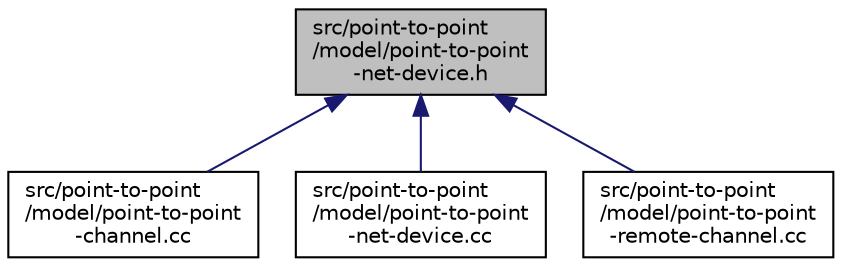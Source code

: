 digraph "src/point-to-point/model/point-to-point-net-device.h"
{
 // LATEX_PDF_SIZE
  edge [fontname="Helvetica",fontsize="10",labelfontname="Helvetica",labelfontsize="10"];
  node [fontname="Helvetica",fontsize="10",shape=record];
  Node1 [label="src/point-to-point\l/model/point-to-point\l-net-device.h",height=0.2,width=0.4,color="black", fillcolor="grey75", style="filled", fontcolor="black",tooltip=" "];
  Node1 -> Node2 [dir="back",color="midnightblue",fontsize="10",style="solid",fontname="Helvetica"];
  Node2 [label="src/point-to-point\l/model/point-to-point\l-channel.cc",height=0.2,width=0.4,color="black", fillcolor="white", style="filled",URL="$point-to-point-channel_8cc.html",tooltip=" "];
  Node1 -> Node3 [dir="back",color="midnightblue",fontsize="10",style="solid",fontname="Helvetica"];
  Node3 [label="src/point-to-point\l/model/point-to-point\l-net-device.cc",height=0.2,width=0.4,color="black", fillcolor="white", style="filled",URL="$point-to-point-net-device_8cc.html",tooltip=" "];
  Node1 -> Node4 [dir="back",color="midnightblue",fontsize="10",style="solid",fontname="Helvetica"];
  Node4 [label="src/point-to-point\l/model/point-to-point\l-remote-channel.cc",height=0.2,width=0.4,color="black", fillcolor="white", style="filled",URL="$point-to-point-remote-channel_8cc.html",tooltip=" "];
}
